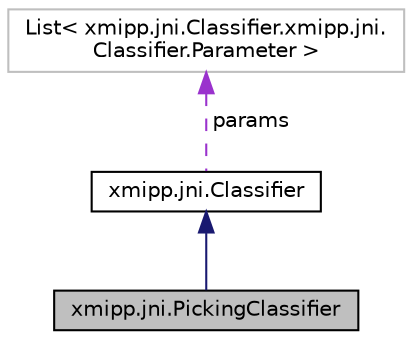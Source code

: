 digraph "xmipp.jni.PickingClassifier"
{
  edge [fontname="Helvetica",fontsize="10",labelfontname="Helvetica",labelfontsize="10"];
  node [fontname="Helvetica",fontsize="10",shape=record];
  Node2 [label="xmipp.jni.PickingClassifier",height=0.2,width=0.4,color="black", fillcolor="grey75", style="filled", fontcolor="black"];
  Node3 -> Node2 [dir="back",color="midnightblue",fontsize="10",style="solid",fontname="Helvetica"];
  Node3 [label="xmipp.jni.Classifier",height=0.2,width=0.4,color="black", fillcolor="white", style="filled",URL="$classxmipp_1_1jni_1_1Classifier.html"];
  Node4 -> Node3 [dir="back",color="darkorchid3",fontsize="10",style="dashed",label=" params" ,fontname="Helvetica"];
  Node4 [label="List\< xmipp.jni.Classifier.xmipp.jni.\lClassifier.Parameter \>",height=0.2,width=0.4,color="grey75", fillcolor="white", style="filled"];
}
